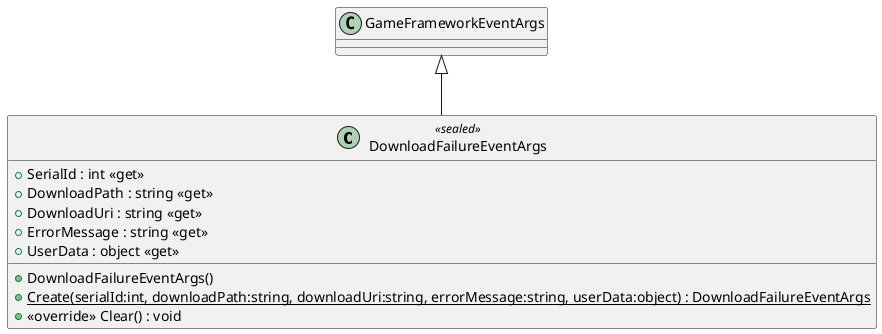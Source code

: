 @startuml
class DownloadFailureEventArgs <<sealed>> {
    + DownloadFailureEventArgs()
    + SerialId : int <<get>>
    + DownloadPath : string <<get>>
    + DownloadUri : string <<get>>
    + ErrorMessage : string <<get>>
    + UserData : object <<get>>
    + {static} Create(serialId:int, downloadPath:string, downloadUri:string, errorMessage:string, userData:object) : DownloadFailureEventArgs
    + <<override>> Clear() : void
}
GameFrameworkEventArgs <|-- DownloadFailureEventArgs
@enduml
